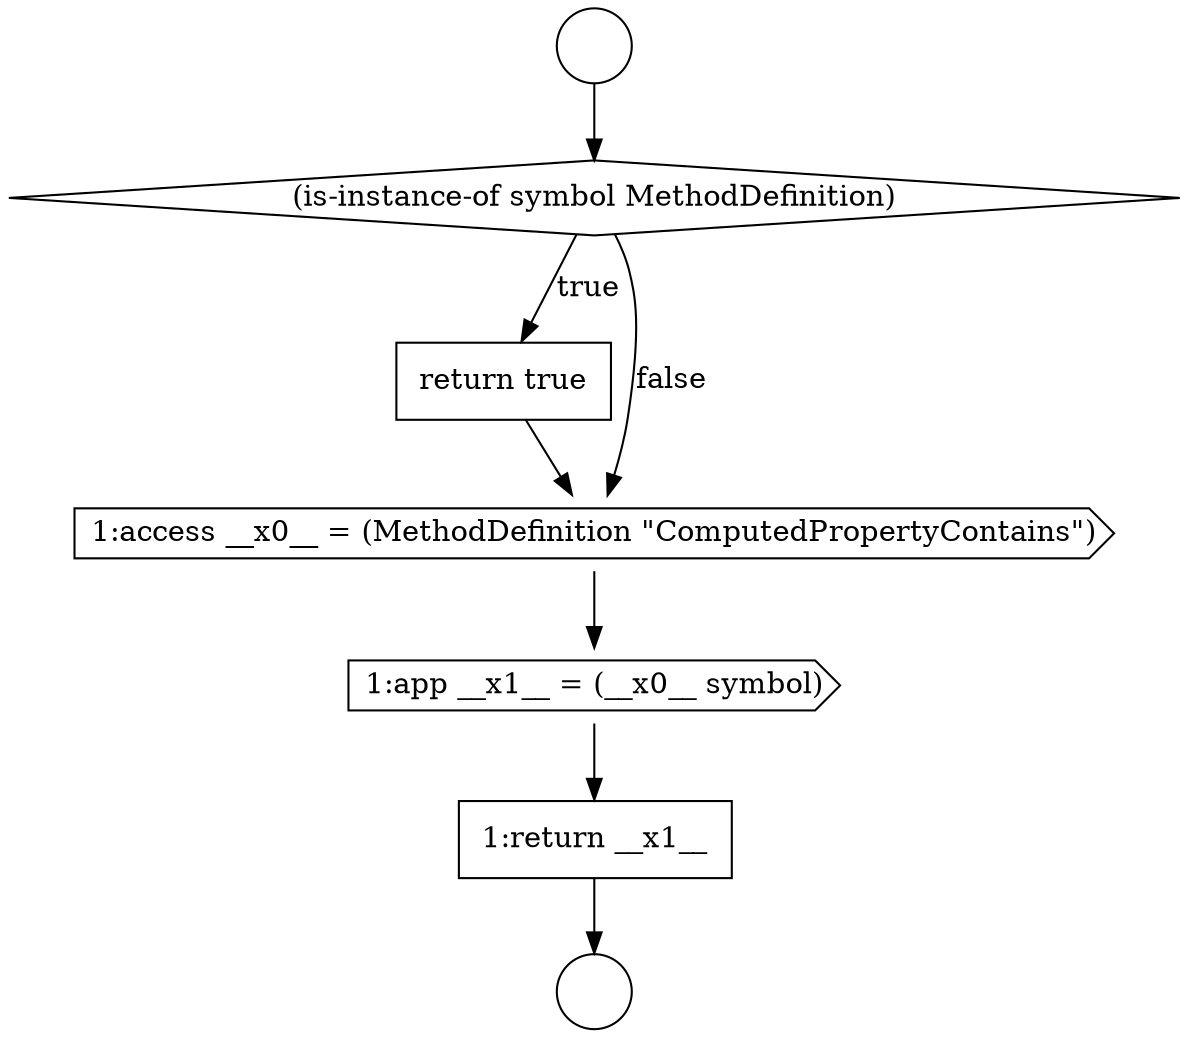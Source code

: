 digraph {
  node3367 [shape=circle label=" " color="black" fillcolor="white" style=filled]
  node3370 [shape=none, margin=0, label=<<font color="black">
    <table border="0" cellborder="1" cellspacing="0" cellpadding="10">
      <tr><td align="left">return true</td></tr>
    </table>
  </font>> color="black" fillcolor="white" style=filled]
  node3371 [shape=cds, label=<<font color="black">1:access __x0__ = (MethodDefinition &quot;ComputedPropertyContains&quot;)</font>> color="black" fillcolor="white" style=filled]
  node3372 [shape=cds, label=<<font color="black">1:app __x1__ = (__x0__ symbol)</font>> color="black" fillcolor="white" style=filled]
  node3373 [shape=none, margin=0, label=<<font color="black">
    <table border="0" cellborder="1" cellspacing="0" cellpadding="10">
      <tr><td align="left">1:return __x1__</td></tr>
    </table>
  </font>> color="black" fillcolor="white" style=filled]
  node3369 [shape=diamond, label=<<font color="black">(is-instance-of symbol MethodDefinition)</font>> color="black" fillcolor="white" style=filled]
  node3368 [shape=circle label=" " color="black" fillcolor="white" style=filled]
  node3369 -> node3370 [label=<<font color="black">true</font>> color="black"]
  node3369 -> node3371 [label=<<font color="black">false</font>> color="black"]
  node3373 -> node3368 [ color="black"]
  node3371 -> node3372 [ color="black"]
  node3370 -> node3371 [ color="black"]
  node3367 -> node3369 [ color="black"]
  node3372 -> node3373 [ color="black"]
}
